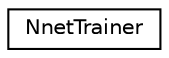 digraph "Graphical Class Hierarchy"
{
  edge [fontname="Helvetica",fontsize="10",labelfontname="Helvetica",labelfontsize="10"];
  node [fontname="Helvetica",fontsize="10",shape=record];
  rankdir="LR";
  Node0 [label="NnetTrainer",height=0.2,width=0.4,color="black", fillcolor="white", style="filled",URL="$classkaldi_1_1nnet3_1_1NnetTrainer.html",tooltip="This class is for single-threaded training of neural nets using standard objective functions such as ..."];
}

